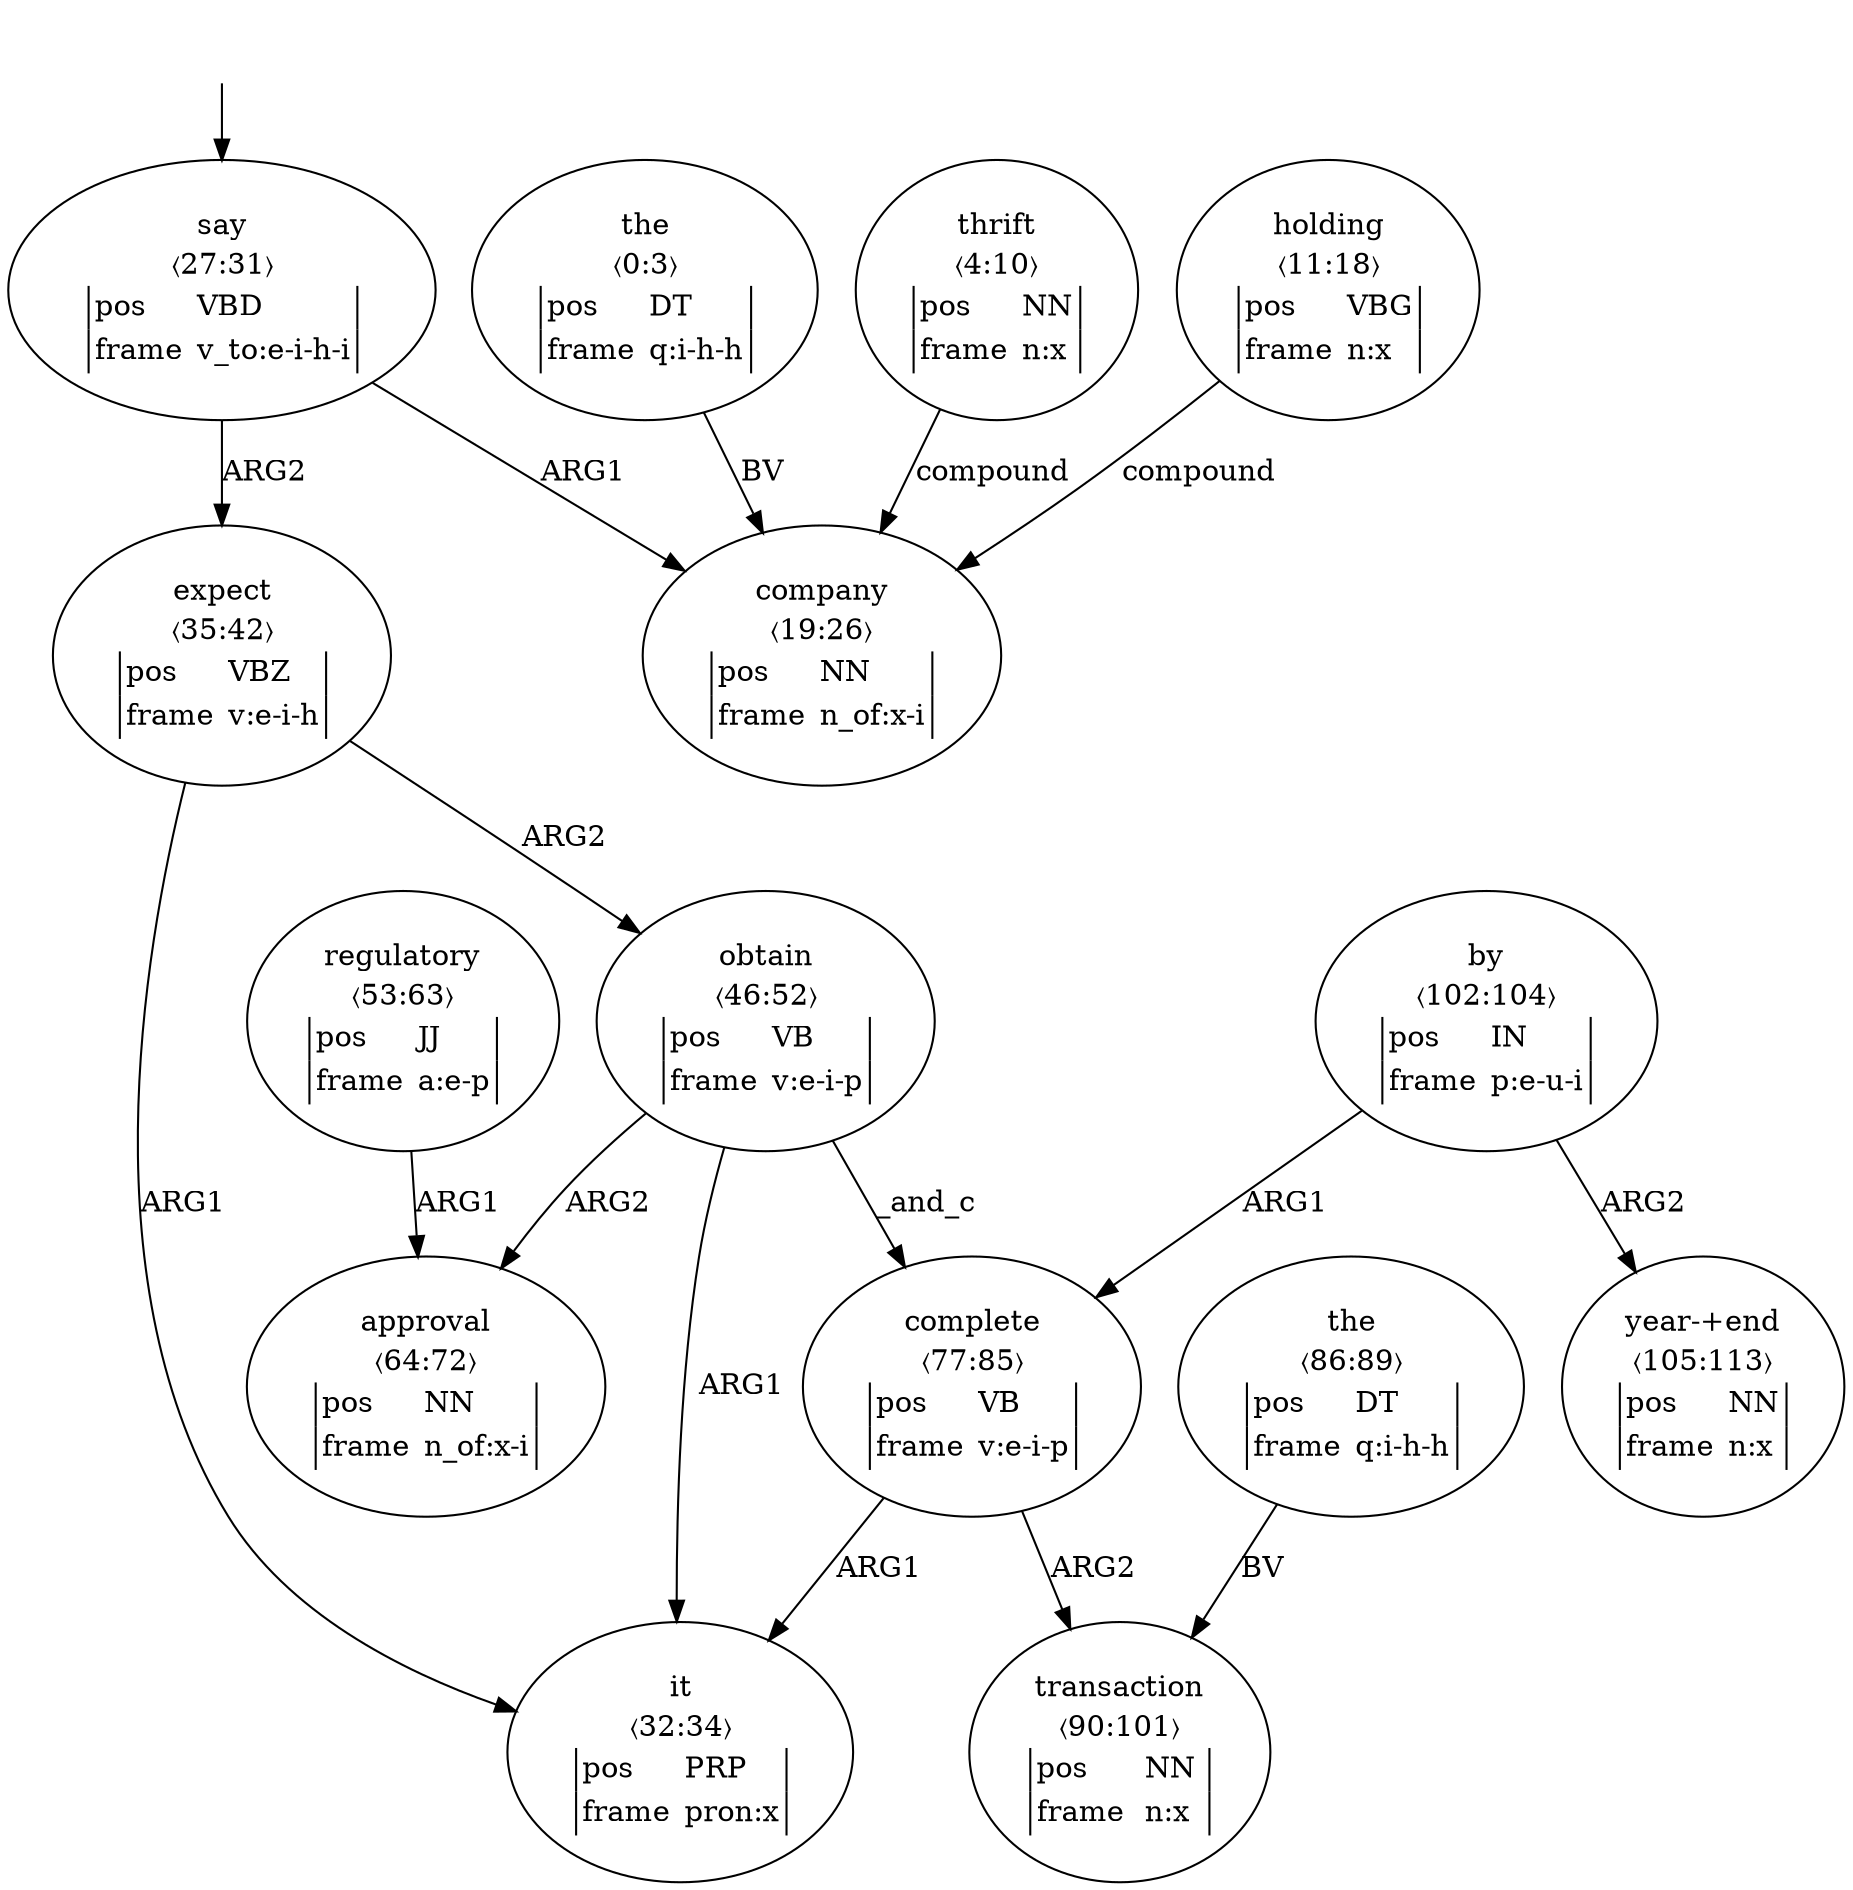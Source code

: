 digraph "20006002" {
  top [ style=invis ];
  top -> 4;
  0 [ label=<<table align="center" border="0" cellspacing="0"><tr><td colspan="2">the</td></tr><tr><td colspan="2">〈0:3〉</td></tr><tr><td sides="l" border="1" align="left">pos</td><td sides="r" border="1" align="left">DT</td></tr><tr><td sides="l" border="1" align="left">frame</td><td sides="r" border="1" align="left">q:i-h-h</td></tr></table>> ];
  1 [ label=<<table align="center" border="0" cellspacing="0"><tr><td colspan="2">thrift</td></tr><tr><td colspan="2">〈4:10〉</td></tr><tr><td sides="l" border="1" align="left">pos</td><td sides="r" border="1" align="left">NN</td></tr><tr><td sides="l" border="1" align="left">frame</td><td sides="r" border="1" align="left">n:x</td></tr></table>> ];
  2 [ label=<<table align="center" border="0" cellspacing="0"><tr><td colspan="2">holding</td></tr><tr><td colspan="2">〈11:18〉</td></tr><tr><td sides="l" border="1" align="left">pos</td><td sides="r" border="1" align="left">VBG</td></tr><tr><td sides="l" border="1" align="left">frame</td><td sides="r" border="1" align="left">n:x</td></tr></table>> ];
  3 [ label=<<table align="center" border="0" cellspacing="0"><tr><td colspan="2">company</td></tr><tr><td colspan="2">〈19:26〉</td></tr><tr><td sides="l" border="1" align="left">pos</td><td sides="r" border="1" align="left">NN</td></tr><tr><td sides="l" border="1" align="left">frame</td><td sides="r" border="1" align="left">n_of:x-i</td></tr></table>> ];
  4 [ label=<<table align="center" border="0" cellspacing="0"><tr><td colspan="2">say</td></tr><tr><td colspan="2">〈27:31〉</td></tr><tr><td sides="l" border="1" align="left">pos</td><td sides="r" border="1" align="left">VBD</td></tr><tr><td sides="l" border="1" align="left">frame</td><td sides="r" border="1" align="left">v_to:e-i-h-i</td></tr></table>> ];
  5 [ label=<<table align="center" border="0" cellspacing="0"><tr><td colspan="2">it</td></tr><tr><td colspan="2">〈32:34〉</td></tr><tr><td sides="l" border="1" align="left">pos</td><td sides="r" border="1" align="left">PRP</td></tr><tr><td sides="l" border="1" align="left">frame</td><td sides="r" border="1" align="left">pron:x</td></tr></table>> ];
  6 [ label=<<table align="center" border="0" cellspacing="0"><tr><td colspan="2">expect</td></tr><tr><td colspan="2">〈35:42〉</td></tr><tr><td sides="l" border="1" align="left">pos</td><td sides="r" border="1" align="left">VBZ</td></tr><tr><td sides="l" border="1" align="left">frame</td><td sides="r" border="1" align="left">v:e-i-h</td></tr></table>> ];
  8 [ label=<<table align="center" border="0" cellspacing="0"><tr><td colspan="2">obtain</td></tr><tr><td colspan="2">〈46:52〉</td></tr><tr><td sides="l" border="1" align="left">pos</td><td sides="r" border="1" align="left">VB</td></tr><tr><td sides="l" border="1" align="left">frame</td><td sides="r" border="1" align="left">v:e-i-p</td></tr></table>> ];
  9 [ label=<<table align="center" border="0" cellspacing="0"><tr><td colspan="2">regulatory</td></tr><tr><td colspan="2">〈53:63〉</td></tr><tr><td sides="l" border="1" align="left">pos</td><td sides="r" border="1" align="left">JJ</td></tr><tr><td sides="l" border="1" align="left">frame</td><td sides="r" border="1" align="left">a:e-p</td></tr></table>> ];
  10 [ label=<<table align="center" border="0" cellspacing="0"><tr><td colspan="2">approval</td></tr><tr><td colspan="2">〈64:72〉</td></tr><tr><td sides="l" border="1" align="left">pos</td><td sides="r" border="1" align="left">NN</td></tr><tr><td sides="l" border="1" align="left">frame</td><td sides="r" border="1" align="left">n_of:x-i</td></tr></table>> ];
  12 [ label=<<table align="center" border="0" cellspacing="0"><tr><td colspan="2">complete</td></tr><tr><td colspan="2">〈77:85〉</td></tr><tr><td sides="l" border="1" align="left">pos</td><td sides="r" border="1" align="left">VB</td></tr><tr><td sides="l" border="1" align="left">frame</td><td sides="r" border="1" align="left">v:e-i-p</td></tr></table>> ];
  13 [ label=<<table align="center" border="0" cellspacing="0"><tr><td colspan="2">the</td></tr><tr><td colspan="2">〈86:89〉</td></tr><tr><td sides="l" border="1" align="left">pos</td><td sides="r" border="1" align="left">DT</td></tr><tr><td sides="l" border="1" align="left">frame</td><td sides="r" border="1" align="left">q:i-h-h</td></tr></table>> ];
  14 [ label=<<table align="center" border="0" cellspacing="0"><tr><td colspan="2">transaction</td></tr><tr><td colspan="2">〈90:101〉</td></tr><tr><td sides="l" border="1" align="left">pos</td><td sides="r" border="1" align="left">NN</td></tr><tr><td sides="l" border="1" align="left">frame</td><td sides="r" border="1" align="left">n:x</td></tr></table>> ];
  15 [ label=<<table align="center" border="0" cellspacing="0"><tr><td colspan="2">by</td></tr><tr><td colspan="2">〈102:104〉</td></tr><tr><td sides="l" border="1" align="left">pos</td><td sides="r" border="1" align="left">IN</td></tr><tr><td sides="l" border="1" align="left">frame</td><td sides="r" border="1" align="left">p:e-u-i</td></tr></table>> ];
  16 [ label=<<table align="center" border="0" cellspacing="0"><tr><td colspan="2">year-+end</td></tr><tr><td colspan="2">〈105:113〉</td></tr><tr><td sides="l" border="1" align="left">pos</td><td sides="r" border="1" align="left">NN</td></tr><tr><td sides="l" border="1" align="left">frame</td><td sides="r" border="1" align="left">n:x</td></tr></table>> ];
  12 -> 5 [ label="ARG1" ];
  4 -> 3 [ label="ARG1" ];
  9 -> 10 [ label="ARG1" ];
  8 -> 12 [ label="_and_c" ];
  6 -> 5 [ label="ARG1" ];
  2 -> 3 [ label="compound" ];
  0 -> 3 [ label="BV" ];
  4 -> 6 [ label="ARG2" ];
  8 -> 10 [ label="ARG2" ];
  6 -> 8 [ label="ARG2" ];
  13 -> 14 [ label="BV" ];
  15 -> 12 [ label="ARG1" ];
  15 -> 16 [ label="ARG2" ];
  12 -> 14 [ label="ARG2" ];
  8 -> 5 [ label="ARG1" ];
  1 -> 3 [ label="compound" ];
}

